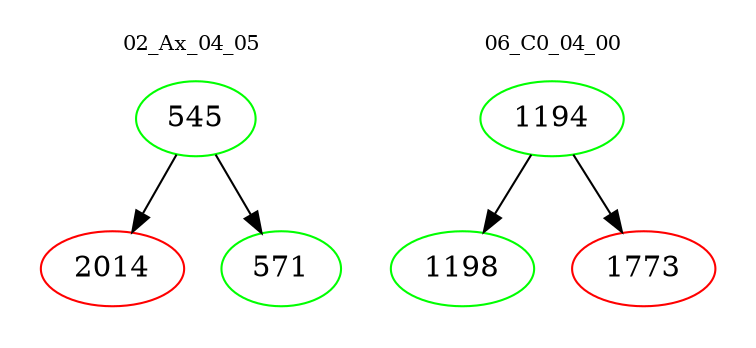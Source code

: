 digraph{
subgraph cluster_0 {
color = white
label = "02_Ax_04_05";
fontsize=10;
T0_545 [label="545", color="green"]
T0_545 -> T0_2014 [color="black"]
T0_2014 [label="2014", color="red"]
T0_545 -> T0_571 [color="black"]
T0_571 [label="571", color="green"]
}
subgraph cluster_1 {
color = white
label = "06_C0_04_00";
fontsize=10;
T1_1194 [label="1194", color="green"]
T1_1194 -> T1_1198 [color="black"]
T1_1198 [label="1198", color="green"]
T1_1194 -> T1_1773 [color="black"]
T1_1773 [label="1773", color="red"]
}
}
